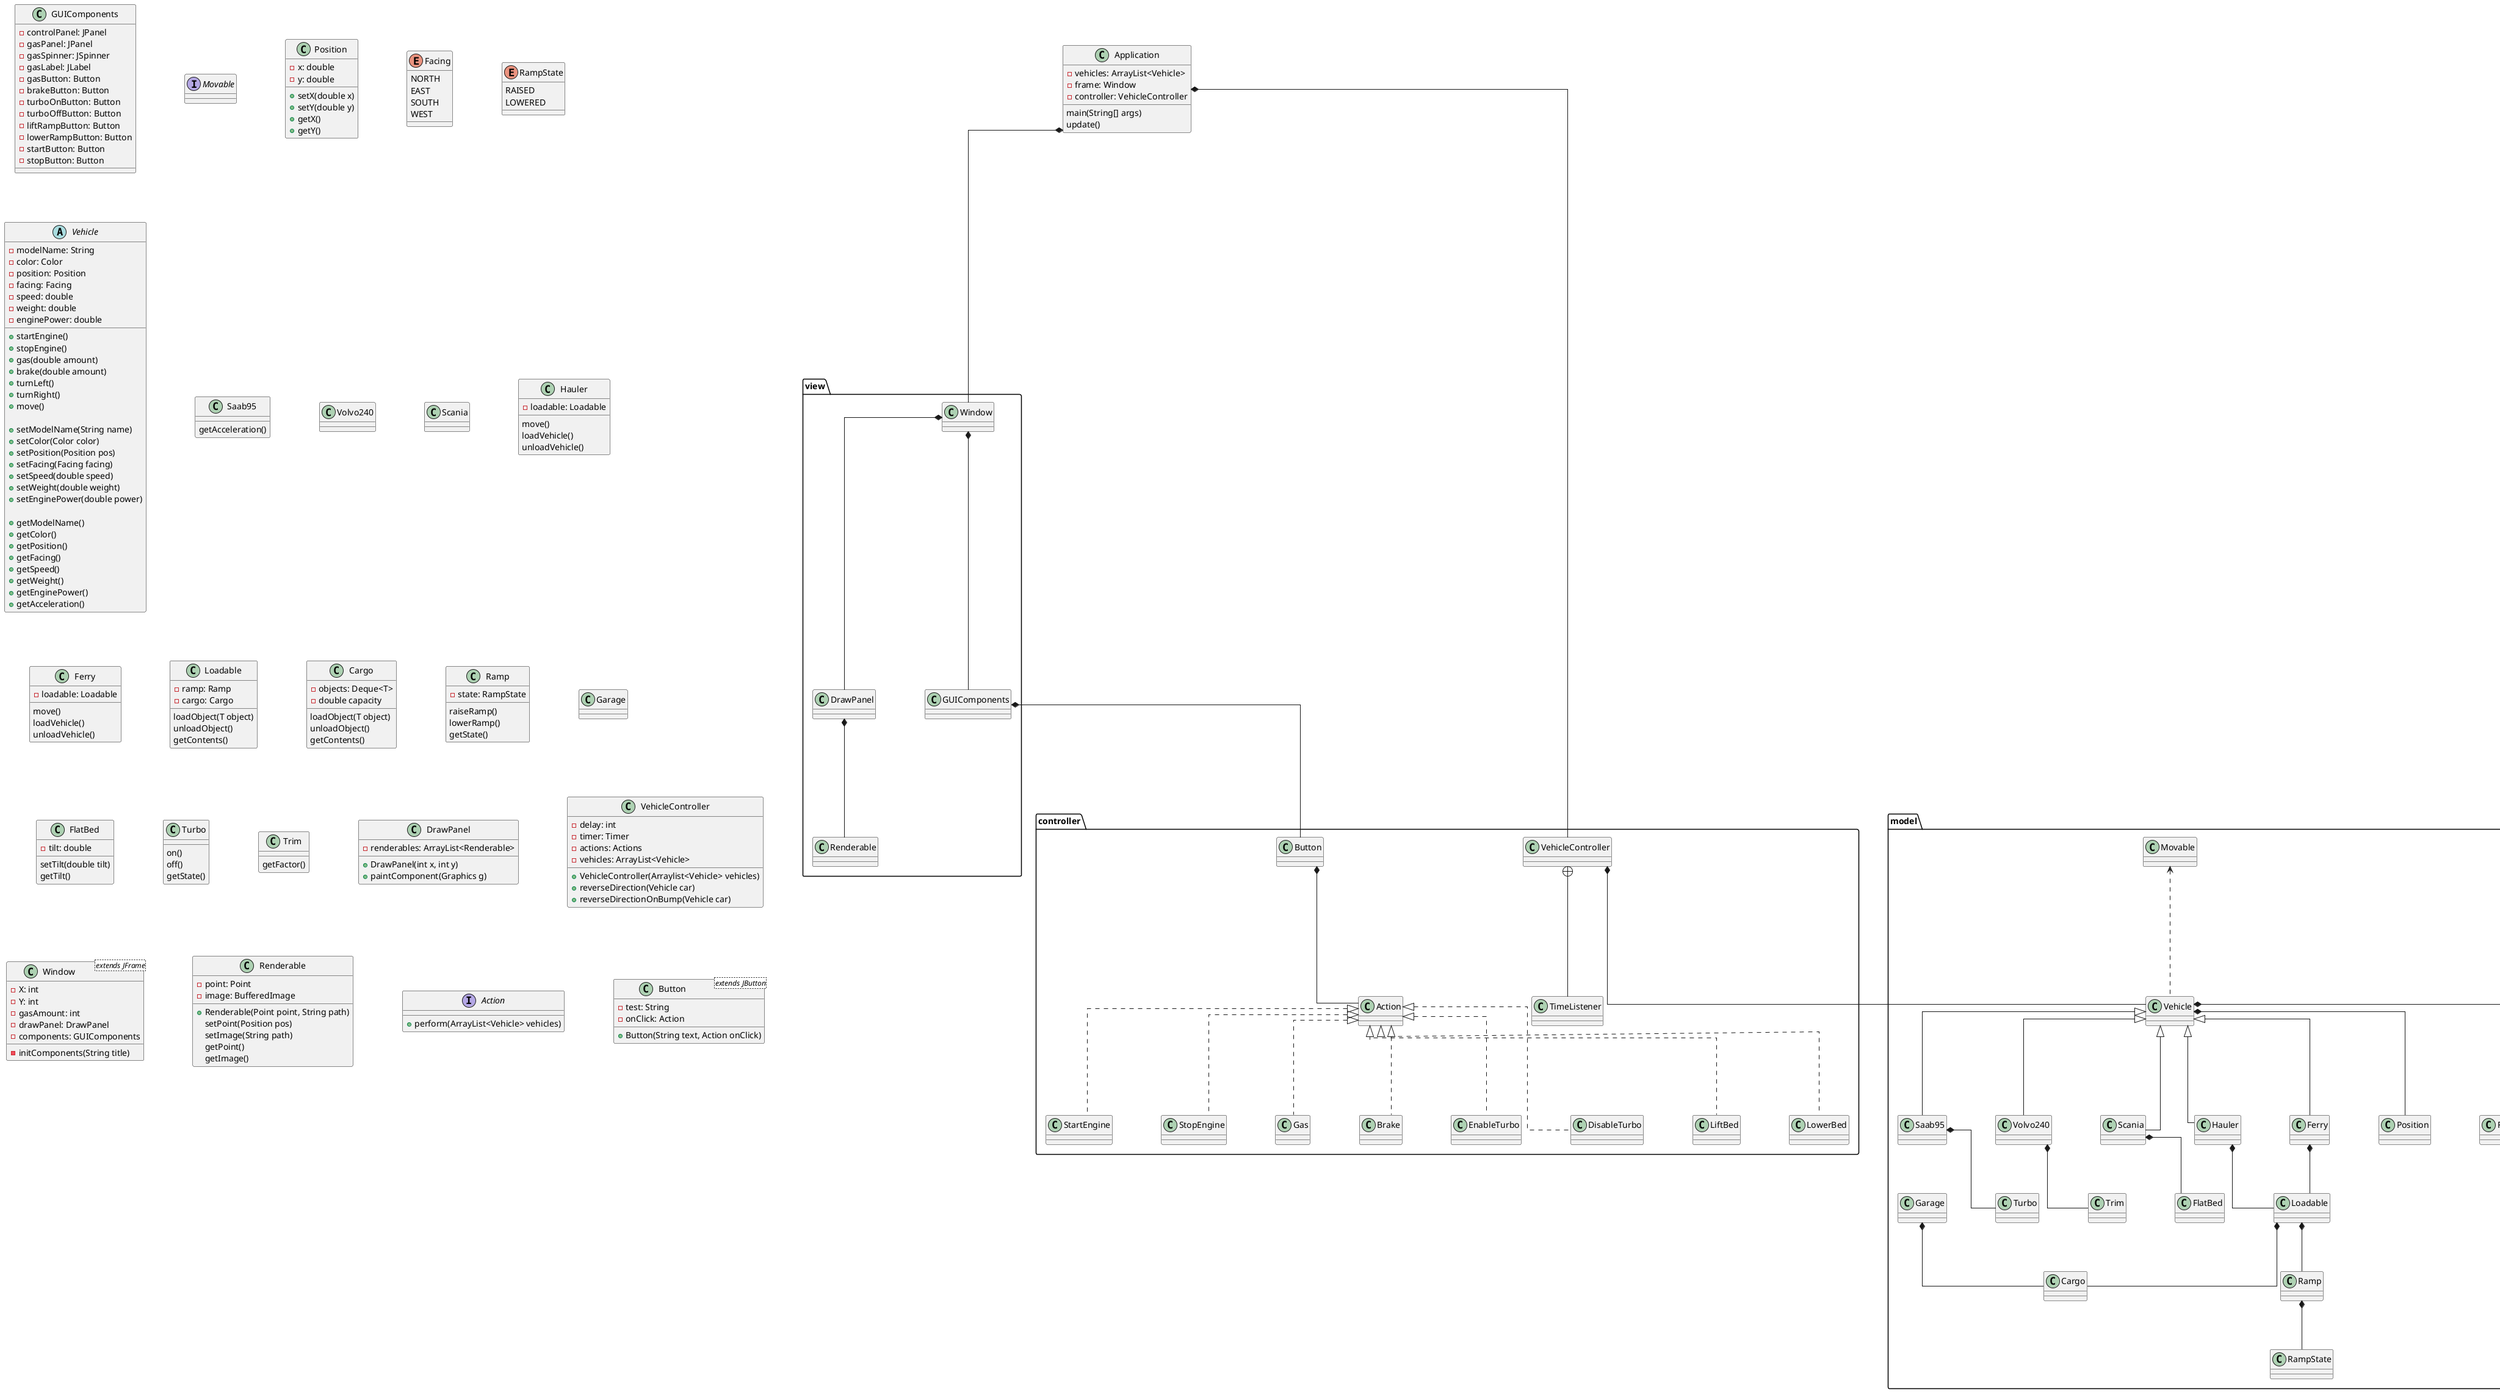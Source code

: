 @startuml new-uml
skinparam nodesep 80
skinparam ranksep 80
skinparam Linetype ortho

    

    package model {
        Movable             <.. Vehicle
        Vehicle             <|-- Saab95
        Vehicle             <|-- Volvo240
        Vehicle             <|-- Scania
        Vehicle             <|-- Hauler
        Vehicle             <|-- Ferry

        Vehicle             *-- Position
        Vehicle             *-- Facing

        Volvo240            *-- Trim
        Saab95              *-- Turbo
        Hauler              *-- Loadable
        Ferry               *-- Loadable
        Loadable            *-- Ramp
        Loadable            *-- Cargo
        Garage              *-- Cargo
        Scania              *-- FlatBed
        Ramp                *-- RampState
        
    }

    package view {
        Window             *-- DrawPanel
        Window             *-- GUIComponents
        DrawPanel          *-- Renderable
    }

    package controller {      
        VehicleController   +-- TimeListener
        Button              *-- Action
        Action              <|.. StartEngine
        Action              <|.. StopEngine
        Action              <|.. Gas
        Action              <|.. Brake
        Action              <|.. EnableTurbo
        Action              <|.. DisableTurbo
        Action              <|.. LiftBed
        Action              <|.. LowerBed
    }

    VehicleController           *-- Vehicle
    Application             *-- Window
    Application             *-- VehicleController
    GUIComponents           *-- Button

    class GUIComponents {
        -controlPanel: JPanel
        -gasPanel: JPanel
        -gasSpinner: JSpinner
        -gasLabel: JLabel
        -gasButton: Button
        -brakeButton: Button
        -turboOnButton: Button
        -turboOffButton: Button
        -liftRampButton: Button
        -lowerRampButton: Button
        -startButton: Button
        -stopButton: Button
    }

    interface Movable {

    }

    /' Position, etc '/

    class Position {
        -x: double
        -y: double
        +setX(double x)
        +setY(double y)
        +getX()
        +getY()
    }

    /' Enums '/

    enum Facing {
        NORTH
        EAST
        SOUTH
        WEST
    }

    enum RampState {
        RAISED
        LOWERED
    }

    /' Vehicle Class '/
    
    abstract Vehicle {
        -modelName: String
        -color: Color
        -position: Position
        -facing: Facing
        -speed: double
        -weight: double
        -enginePower: double

        +startEngine()
        +stopEngine()
        +gas(double amount)
        +brake(double amount)
        +turnLeft()
        +turnRight()
        +move()

        +setModelName(String name)
        +setColor(Color color)
        +setPosition(Position pos)
        +setFacing(Facing facing)
        +setSpeed(double speed)
        +setWeight(double weight)
        +setEnginePower(double power)

        +getModelName()
        +getColor()
        +getPosition()
        +getFacing()
        +getSpeed()
        +getWeight()
        +getEnginePower()
        +getAcceleration()
    }

    /' Vehicles '/

    class Saab95 {
        getAcceleration()
    }

    class Volvo240 {


    }
    class Scania {

    }

    class Hauler{
        -loadable: Loadable
        move()
        loadVehicle()
        unloadVehicle()
    }

    class Ferry {
        -loadable: Loadable
        move()
        loadVehicle()
        unloadVehicle()
    }

    /' Vehicle Components '/

    class Loadable {
        -ramp: Ramp
        -cargo: Cargo

        loadObject(T object)
        unloadObject()
        getContents()
    }

    class Cargo{
        -objects: Deque<T>
        -double capacity

        loadObject(T object)
        unloadObject()
        getContents()
    }

    class Ramp {
        -state: RampState
        raiseRamp()
        lowerRamp()
        getState()
    }

    class Garage {

    }

    class FlatBed {
        -tilt: double
        setTilt(double tilt)
        getTilt()
    }

    class Turbo {
        on()
        off()
        getState()
    }

    class Trim {
        getFactor()
    }

    /' View '/

    class DrawPanel {
        -renderables: ArrayList<Renderable>

        +DrawPanel(int x, int y)
        +paintComponent(Graphics g)
    }

    class VehicleController {
        -delay: int
        -timer: Timer
        - actions: Actions
        -vehicles: ArrayList<Vehicle>
        +VehicleController(Arraylist<Vehicle> vehicles)
        +reverseDirection(Vehicle car)
        +reverseDirectionOnBump(Vehicle car)
        
    }

    class Window <extends JFrame> {
        -X: int
        -Y: int
        -gasAmount: int
        -drawPanel: DrawPanel
        -components: GUIComponents

        -initComponents(String title)
        
    }

    class Renderable {
        -point: Point
        -image: BufferedImage
        +Renderable(Point point, String path)
        setPoint(Position pos)
        setImage(String path)
        getPoint()
        getImage()
    }

    interface Action {
        +perform(ArrayList<Vehicle> vehicles)
    }

    class Application {
        -vehicles: ArrayList<Vehicle>
        -frame: Window
        -controller: VehicleController
        main(String[] args)
        update()
    }

    class Button <extends JButton>{
        -test: String
        -onClick: Action
        +Button(String text, Action onClick)
    }
    

@enduml
